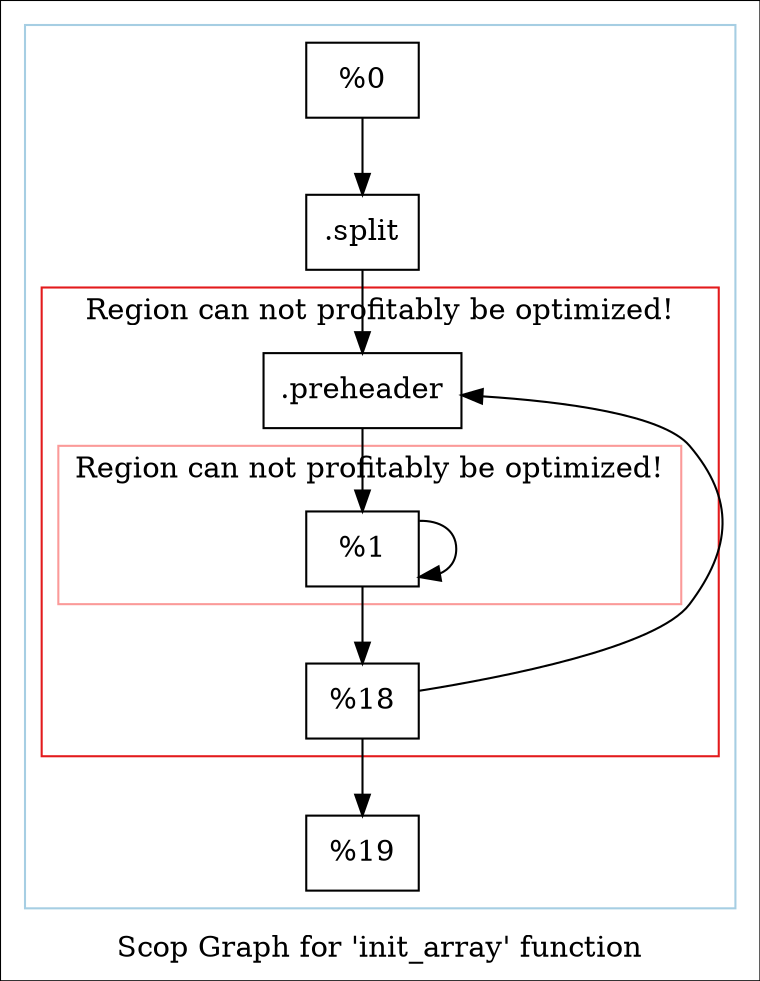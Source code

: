 digraph "Scop Graph for 'init_array' function" {
	label="Scop Graph for 'init_array' function";

	Node0x23dfd00 [shape=record,label="{%0}"];
	Node0x23dfd00 -> Node0x23dfd20;
	Node0x23dfd20 [shape=record,label="{.split}"];
	Node0x23dfd20 -> Node0x23dfce0;
	Node0x23dfce0 [shape=record,label="{.preheader}"];
	Node0x23dfce0 -> Node0x23d5f00;
	Node0x23d5f00 [shape=record,label="{%1}"];
	Node0x23d5f00 -> Node0x23d5f00[constraint=false];
	Node0x23d5f00 -> Node0x23dfea0;
	Node0x23dfea0 [shape=record,label="{%18}"];
	Node0x23dfea0 -> Node0x23dfce0[constraint=false];
	Node0x23dfea0 -> Node0x23dfc40;
	Node0x23dfc40 [shape=record,label="{%19}"];
	colorscheme = "paired12"
        subgraph cluster_0x23d5560 {
          label = "";
          style = solid;
          color = 1
          subgraph cluster_0x23d60d0 {
            label = "Region can not profitably be optimized!";
            style = solid;
            color = 6
            subgraph cluster_0x23d5830 {
              label = "Region can not profitably be optimized!";
              style = solid;
              color = 5
              Node0x23d5f00;
            }
            Node0x23dfce0;
            Node0x23dfea0;
          }
          Node0x23dfd00;
          Node0x23dfd20;
          Node0x23dfc40;
        }
}
